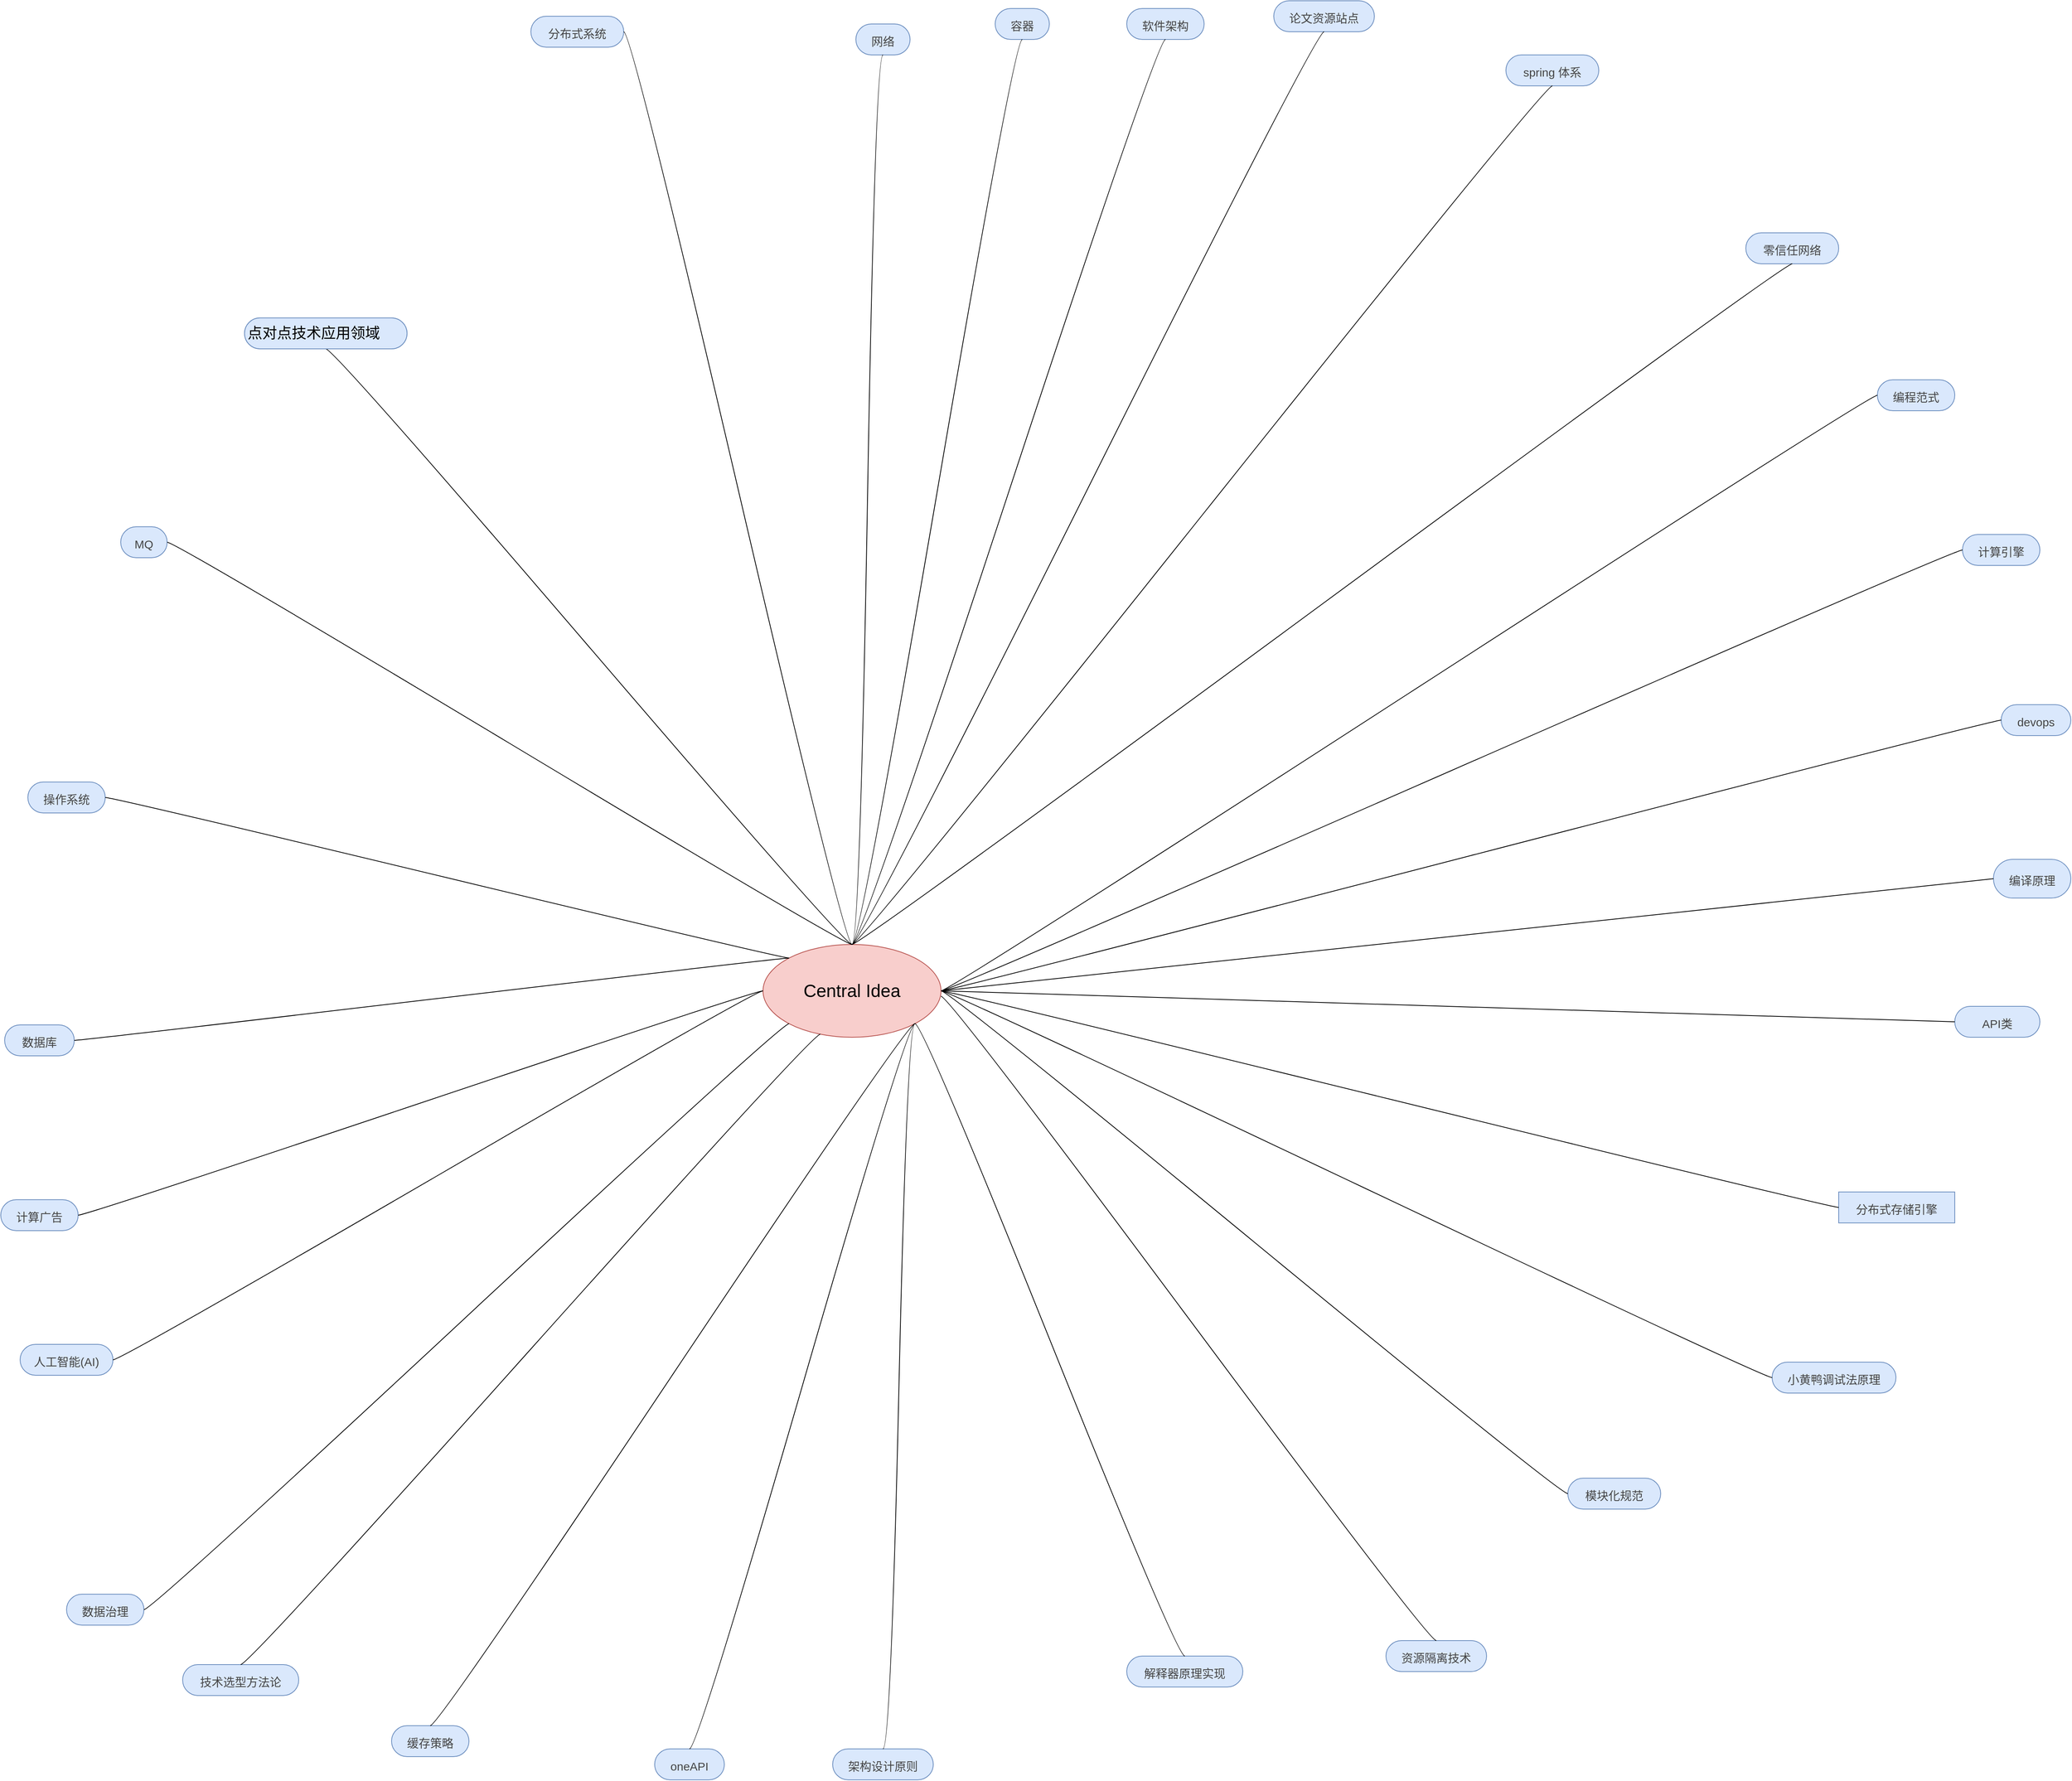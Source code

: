 <mxfile version="14.5.10" type="github">
  <diagram id="6a731a19-8d31-9384-78a2-239565b7b9f0" name="Page-1">
    <mxGraphModel dx="2591" dy="2448" grid="1" gridSize="10" guides="1" tooltips="1" connect="1" arrows="1" fold="1" page="1" pageScale="1" pageWidth="1169" pageHeight="827" background="#ffffff" math="0" shadow="0">
      <root>
        <mxCell id="0" />
        <mxCell id="1" parent="0" />
        <mxCell id="EWJaeOZzXr4_e9GZDVeo-1780" value="Central Idea" style="ellipse;whiteSpace=wrap;html=1;align=center;newEdgeStyle={&quot;edgeStyle&quot;:&quot;entityRelationEdgeStyle&quot;,&quot;startArrow&quot;:&quot;none&quot;,&quot;endArrow&quot;:&quot;none&quot;,&quot;segment&quot;:10,&quot;curved&quot;:1};treeFolding=1;treeMoving=1;labelBackgroundColor=none;fillColor=#f8cecc;strokeColor=#b85450;fontSize=23;" vertex="1" parent="1">
          <mxGeometry x="450" y="270" width="230" height="120" as="geometry" />
        </mxCell>
        <mxCell id="EWJaeOZzXr4_e9GZDVeo-1785" value="&lt;span style=&quot;color: rgb(68, 68, 68); font-size: 15px; text-align: left;&quot;&gt;编程范式&lt;/span&gt;" style="whiteSpace=wrap;html=1;rounded=1;arcSize=50;align=center;verticalAlign=middle;strokeWidth=1;autosize=1;spacing=4;treeFolding=1;treeMoving=1;newEdgeStyle={&quot;edgeStyle&quot;:&quot;entityRelationEdgeStyle&quot;,&quot;startArrow&quot;:&quot;none&quot;,&quot;endArrow&quot;:&quot;none&quot;,&quot;segment&quot;:10,&quot;curved&quot;:1};labelBackgroundColor=none;fontSize=23;fillColor=#dae8fc;strokeColor=#6c8ebf;" vertex="1" parent="1">
          <mxGeometry x="1890" y="-460" width="100" height="40" as="geometry" />
        </mxCell>
        <mxCell id="EWJaeOZzXr4_e9GZDVeo-1786" value="" style="edgeStyle=entityRelationEdgeStyle;startArrow=none;endArrow=none;segment=10;curved=1;fontSize=23;fontColor=#FF0000;exitX=1;exitY=0.5;exitDx=0;exitDy=0;" edge="1" target="EWJaeOZzXr4_e9GZDVeo-1785" parent="1" source="EWJaeOZzXr4_e9GZDVeo-1780">
          <mxGeometry relative="1" as="geometry">
            <mxPoint x="674" y="450" as="sourcePoint" />
          </mxGeometry>
        </mxCell>
        <mxCell id="EWJaeOZzXr4_e9GZDVeo-1792" value="&lt;span style=&quot;color: rgb(68 , 68 , 68) ; font-size: 15px ; text-align: left&quot;&gt;计算引擎&lt;/span&gt;" style="whiteSpace=wrap;html=1;rounded=1;arcSize=50;align=center;verticalAlign=middle;strokeWidth=1;autosize=1;spacing=4;treeFolding=1;treeMoving=1;newEdgeStyle={&quot;edgeStyle&quot;:&quot;entityRelationEdgeStyle&quot;,&quot;startArrow&quot;:&quot;none&quot;,&quot;endArrow&quot;:&quot;none&quot;,&quot;segment&quot;:10,&quot;curved&quot;:1};labelBackgroundColor=none;fontSize=23;fillColor=#dae8fc;strokeColor=#6c8ebf;" vertex="1" parent="1">
          <mxGeometry x="2000" y="-260" width="100" height="40" as="geometry" />
        </mxCell>
        <mxCell id="EWJaeOZzXr4_e9GZDVeo-1793" value="" style="edgeStyle=entityRelationEdgeStyle;startArrow=none;endArrow=none;segment=10;curved=1;fontSize=23;fontColor=#FF0000;exitX=1;exitY=0.5;exitDx=0;exitDy=0;entryX=0;entryY=0.5;entryDx=0;entryDy=0;" edge="1" parent="1" source="EWJaeOZzXr4_e9GZDVeo-1780" target="EWJaeOZzXr4_e9GZDVeo-1792">
          <mxGeometry relative="1" as="geometry">
            <mxPoint x="670" y="430" as="sourcePoint" />
            <mxPoint x="780" y="310" as="targetPoint" />
          </mxGeometry>
        </mxCell>
        <mxCell id="EWJaeOZzXr4_e9GZDVeo-1798" value="&lt;span style=&quot;color: rgb(68 , 68 , 68) ; font-size: 15px ; text-align: left&quot;&gt;编译原理&lt;br&gt;&lt;/span&gt;" style="whiteSpace=wrap;html=1;rounded=1;arcSize=50;align=center;verticalAlign=middle;strokeWidth=1;autosize=1;spacing=4;treeFolding=1;treeMoving=1;newEdgeStyle={&quot;edgeStyle&quot;:&quot;entityRelationEdgeStyle&quot;,&quot;startArrow&quot;:&quot;none&quot;,&quot;endArrow&quot;:&quot;none&quot;,&quot;segment&quot;:10,&quot;curved&quot;:1};labelBackgroundColor=none;fontSize=23;fillColor=#dae8fc;strokeColor=#6c8ebf;" vertex="1" parent="1">
          <mxGeometry x="2040" y="160" width="100" height="50" as="geometry" />
        </mxCell>
        <mxCell id="EWJaeOZzXr4_e9GZDVeo-1799" value="" style="edgeStyle=entityRelationEdgeStyle;startArrow=none;endArrow=none;segment=10;curved=1;fontSize=23;fontColor=#FF0000;exitX=1;exitY=0.5;exitDx=0;exitDy=0;entryX=0;entryY=0.5;entryDx=0;entryDy=0;" edge="1" parent="1" target="EWJaeOZzXr4_e9GZDVeo-1798" source="EWJaeOZzXr4_e9GZDVeo-1780">
          <mxGeometry relative="1" as="geometry">
            <mxPoint x="660" y="450" as="sourcePoint" />
            <mxPoint x="800" y="610" as="targetPoint" />
          </mxGeometry>
        </mxCell>
        <mxCell id="EWJaeOZzXr4_e9GZDVeo-1800" value="&lt;span style=&quot;color: rgb(68 , 68 , 68) ; font-size: 15px ; text-align: left&quot;&gt;API类&lt;/span&gt;" style="whiteSpace=wrap;html=1;rounded=1;arcSize=50;align=center;verticalAlign=middle;strokeWidth=1;autosize=1;spacing=4;treeFolding=1;treeMoving=1;newEdgeStyle={&quot;edgeStyle&quot;:&quot;entityRelationEdgeStyle&quot;,&quot;startArrow&quot;:&quot;none&quot;,&quot;endArrow&quot;:&quot;none&quot;,&quot;segment&quot;:10,&quot;curved&quot;:1};labelBackgroundColor=none;fontSize=23;fillColor=#dae8fc;strokeColor=#6c8ebf;" vertex="1" parent="1">
          <mxGeometry x="1990" y="350" width="110" height="40" as="geometry" />
        </mxCell>
        <mxCell id="EWJaeOZzXr4_e9GZDVeo-1801" value="" style="edgeStyle=entityRelationEdgeStyle;startArrow=none;endArrow=none;segment=10;curved=1;fontSize=23;fontColor=#FF0000;exitX=1;exitY=0.5;exitDx=0;exitDy=0;entryX=0;entryY=0.5;entryDx=0;entryDy=0;" edge="1" parent="1" target="EWJaeOZzXr4_e9GZDVeo-1800" source="EWJaeOZzXr4_e9GZDVeo-1780">
          <mxGeometry relative="1" as="geometry">
            <mxPoint x="660" y="450" as="sourcePoint" />
            <mxPoint x="790" y="650" as="targetPoint" />
          </mxGeometry>
        </mxCell>
        <mxCell id="EWJaeOZzXr4_e9GZDVeo-1802" value="&lt;span style=&quot;color: rgb(68 , 68 , 68) ; font-size: 15px ; text-align: left&quot;&gt;分布式存储引擎&lt;/span&gt;" style="whiteSpace=wrap;html=1;rounded=1;arcSize=0;align=center;verticalAlign=middle;strokeWidth=1;autosize=1;spacing=4;treeFolding=1;treeMoving=1;newEdgeStyle={&quot;edgeStyle&quot;:&quot;entityRelationEdgeStyle&quot;,&quot;startArrow&quot;:&quot;none&quot;,&quot;endArrow&quot;:&quot;none&quot;,&quot;segment&quot;:10,&quot;curved&quot;:1};labelBackgroundColor=none;fontSize=23;fillColor=#dae8fc;strokeColor=#6c8ebf;" vertex="1" parent="1">
          <mxGeometry x="1840" y="590" width="150" height="40" as="geometry" />
        </mxCell>
        <mxCell id="EWJaeOZzXr4_e9GZDVeo-1803" value="" style="edgeStyle=entityRelationEdgeStyle;startArrow=none;endArrow=none;segment=10;curved=1;fontSize=23;fontColor=#FF0000;exitX=1;exitY=0.5;exitDx=0;exitDy=0;entryX=0;entryY=0.5;entryDx=0;entryDy=0;" edge="1" parent="1" target="EWJaeOZzXr4_e9GZDVeo-1802" source="EWJaeOZzXr4_e9GZDVeo-1780">
          <mxGeometry relative="1" as="geometry">
            <mxPoint x="660" y="620" as="sourcePoint" />
            <mxPoint x="780" y="660" as="targetPoint" />
          </mxGeometry>
        </mxCell>
        <mxCell id="EWJaeOZzXr4_e9GZDVeo-1805" value="&lt;span style=&quot;color: rgb(68 , 68 , 68) ; font-size: 15px ; text-align: left&quot;&gt;devops&lt;/span&gt;" style="whiteSpace=wrap;html=1;rounded=1;arcSize=50;align=center;verticalAlign=middle;strokeWidth=1;autosize=1;spacing=4;treeFolding=1;treeMoving=1;newEdgeStyle={&quot;edgeStyle&quot;:&quot;entityRelationEdgeStyle&quot;,&quot;startArrow&quot;:&quot;none&quot;,&quot;endArrow&quot;:&quot;none&quot;,&quot;segment&quot;:10,&quot;curved&quot;:1};labelBackgroundColor=none;fontSize=23;fillColor=#dae8fc;strokeColor=#6c8ebf;" vertex="1" parent="1">
          <mxGeometry x="2050" y="-40" width="90" height="40" as="geometry" />
        </mxCell>
        <mxCell id="EWJaeOZzXr4_e9GZDVeo-1806" value="" style="edgeStyle=entityRelationEdgeStyle;startArrow=none;endArrow=none;segment=10;curved=1;fontSize=23;fontColor=#FF0000;exitX=1;exitY=0.5;exitDx=0;exitDy=0;entryX=0;entryY=0.5;entryDx=0;entryDy=0;" edge="1" parent="1" target="EWJaeOZzXr4_e9GZDVeo-1805" source="EWJaeOZzXr4_e9GZDVeo-1780">
          <mxGeometry relative="1" as="geometry">
            <mxPoint x="700" y="460" as="sourcePoint" />
            <mxPoint x="820" y="500" as="targetPoint" />
          </mxGeometry>
        </mxCell>
        <mxCell id="EWJaeOZzXr4_e9GZDVeo-1810" value="&lt;span style=&quot;color: rgb(68 , 68 , 68) ; font-size: 15px ; text-align: left&quot;&gt;资源隔离技术&lt;br&gt;&lt;/span&gt;" style="whiteSpace=wrap;html=1;rounded=1;arcSize=50;align=center;verticalAlign=middle;strokeWidth=1;autosize=1;spacing=4;treeFolding=1;treeMoving=1;newEdgeStyle={&quot;edgeStyle&quot;:&quot;entityRelationEdgeStyle&quot;,&quot;startArrow&quot;:&quot;none&quot;,&quot;endArrow&quot;:&quot;none&quot;,&quot;segment&quot;:10,&quot;curved&quot;:1};labelBackgroundColor=none;fontSize=23;fillColor=#dae8fc;strokeColor=#6c8ebf;" vertex="1" parent="1">
          <mxGeometry x="1255" y="1170" width="130" height="40" as="geometry" />
        </mxCell>
        <mxCell id="EWJaeOZzXr4_e9GZDVeo-1811" value="" style="edgeStyle=entityRelationEdgeStyle;startArrow=none;endArrow=none;segment=10;curved=1;fontSize=23;fontColor=#FF0000;exitX=1;exitY=0.558;exitDx=0;exitDy=0;entryX=0.5;entryY=0;entryDx=0;entryDy=0;exitPerimeter=0;" edge="1" parent="1" target="EWJaeOZzXr4_e9GZDVeo-1810" source="EWJaeOZzXr4_e9GZDVeo-1780">
          <mxGeometry relative="1" as="geometry">
            <mxPoint x="689.997" y="539.996" as="sourcePoint" />
            <mxPoint x="810.0" y="785.14" as="targetPoint" />
          </mxGeometry>
        </mxCell>
        <mxCell id="EWJaeOZzXr4_e9GZDVeo-1812" value="&lt;span style=&quot;color: rgb(68 , 68 , 68) ; font-size: 15px ; text-align: left&quot;&gt;模块化规范&lt;br&gt;&lt;/span&gt;" style="whiteSpace=wrap;html=1;rounded=1;arcSize=50;align=center;verticalAlign=middle;strokeWidth=1;autosize=1;spacing=4;treeFolding=1;treeMoving=1;newEdgeStyle={&quot;edgeStyle&quot;:&quot;entityRelationEdgeStyle&quot;,&quot;startArrow&quot;:&quot;none&quot;,&quot;endArrow&quot;:&quot;none&quot;,&quot;segment&quot;:10,&quot;curved&quot;:1};labelBackgroundColor=none;fontSize=23;fillColor=#dae8fc;strokeColor=#6c8ebf;" vertex="1" parent="1">
          <mxGeometry x="1490" y="960" width="120" height="40" as="geometry" />
        </mxCell>
        <mxCell id="EWJaeOZzXr4_e9GZDVeo-1813" value="" style="edgeStyle=entityRelationEdgeStyle;startArrow=none;endArrow=none;segment=10;curved=1;fontSize=23;fontColor=#FF0000;exitX=1;exitY=0.5;exitDx=0;exitDy=0;entryX=0;entryY=0.5;entryDx=0;entryDy=0;" edge="1" parent="1" target="EWJaeOZzXr4_e9GZDVeo-1812" source="EWJaeOZzXr4_e9GZDVeo-1780">
          <mxGeometry relative="1" as="geometry">
            <mxPoint x="680.0" y="510.0" as="sourcePoint" />
            <mxPoint x="791.9" y="991" as="targetPoint" />
          </mxGeometry>
        </mxCell>
        <mxCell id="EWJaeOZzXr4_e9GZDVeo-1815" value="&lt;span style=&quot;color: rgb(68 , 68 , 68) ; font-size: 15px ; text-align: left&quot;&gt;小黄鸭调试法原理&lt;/span&gt;" style="whiteSpace=wrap;html=1;rounded=1;arcSize=50;align=center;verticalAlign=middle;strokeWidth=1;autosize=1;spacing=4;treeFolding=1;treeMoving=1;newEdgeStyle={&quot;edgeStyle&quot;:&quot;entityRelationEdgeStyle&quot;,&quot;startArrow&quot;:&quot;none&quot;,&quot;endArrow&quot;:&quot;none&quot;,&quot;segment&quot;:10,&quot;curved&quot;:1};labelBackgroundColor=none;fontSize=23;fillColor=#dae8fc;strokeColor=#6c8ebf;" vertex="1" parent="1">
          <mxGeometry x="1754" y="810" width="160" height="40" as="geometry" />
        </mxCell>
        <mxCell id="EWJaeOZzXr4_e9GZDVeo-1816" value="" style="edgeStyle=entityRelationEdgeStyle;startArrow=none;endArrow=none;segment=10;curved=1;fontSize=23;fontColor=#FF0000;exitX=1;exitY=0.5;exitDx=0;exitDy=0;entryX=0;entryY=0.5;entryDx=0;entryDy=0;" edge="1" parent="1" target="EWJaeOZzXr4_e9GZDVeo-1815" source="EWJaeOZzXr4_e9GZDVeo-1780">
          <mxGeometry relative="1" as="geometry">
            <mxPoint x="330.0" y="730" as="sourcePoint" />
            <mxPoint x="532.07" y="838.96" as="targetPoint" />
          </mxGeometry>
        </mxCell>
        <mxCell id="EWJaeOZzXr4_e9GZDVeo-1817" value="&lt;span style=&quot;color: rgb(68 , 68 , 68) ; font-size: 15px ; text-align: left&quot;&gt;架构设计原则&lt;br&gt;&lt;/span&gt;" style="whiteSpace=wrap;html=1;rounded=1;arcSize=50;align=center;verticalAlign=middle;strokeWidth=1;autosize=1;spacing=4;treeFolding=1;treeMoving=1;newEdgeStyle={&quot;edgeStyle&quot;:&quot;entityRelationEdgeStyle&quot;,&quot;startArrow&quot;:&quot;none&quot;,&quot;endArrow&quot;:&quot;none&quot;,&quot;segment&quot;:10,&quot;curved&quot;:1};labelBackgroundColor=none;fontSize=23;fillColor=#dae8fc;strokeColor=#6c8ebf;fontStyle=0" vertex="1" parent="1">
          <mxGeometry x="540.0" y="1310" width="130" height="40" as="geometry" />
        </mxCell>
        <mxCell id="EWJaeOZzXr4_e9GZDVeo-1818" value="" style="edgeStyle=entityRelationEdgeStyle;startArrow=none;endArrow=none;segment=10;curved=1;fontSize=23;fontColor=#FF0000;exitX=1;exitY=1;exitDx=0;exitDy=0;entryX=0.5;entryY=0;entryDx=0;entryDy=0;" edge="1" parent="1" target="EWJaeOZzXr4_e9GZDVeo-1817" source="EWJaeOZzXr4_e9GZDVeo-1780">
          <mxGeometry relative="1" as="geometry">
            <mxPoint x="329.997" y="718.996" as="sourcePoint" />
            <mxPoint x="573.68" y="806.57" as="targetPoint" />
          </mxGeometry>
        </mxCell>
        <mxCell id="EWJaeOZzXr4_e9GZDVeo-1819" value="&lt;span style=&quot;color: rgb(68 , 68 , 68) ; font-size: 15px ; text-align: left&quot;&gt;解释器原理实现&lt;/span&gt;" style="whiteSpace=wrap;html=1;rounded=1;arcSize=50;align=center;verticalAlign=middle;strokeWidth=1;autosize=1;spacing=4;treeFolding=1;treeMoving=1;newEdgeStyle={&quot;edgeStyle&quot;:&quot;entityRelationEdgeStyle&quot;,&quot;startArrow&quot;:&quot;none&quot;,&quot;endArrow&quot;:&quot;none&quot;,&quot;segment&quot;:10,&quot;curved&quot;:1};labelBackgroundColor=none;fontSize=23;fillColor=#dae8fc;strokeColor=#6c8ebf;" vertex="1" parent="1">
          <mxGeometry x="920" y="1190" width="150" height="40" as="geometry" />
        </mxCell>
        <mxCell id="EWJaeOZzXr4_e9GZDVeo-1820" value="" style="edgeStyle=entityRelationEdgeStyle;startArrow=none;endArrow=none;segment=10;curved=1;fontSize=23;fontColor=#FF0000;exitX=1;exitY=1;exitDx=0;exitDy=0;entryX=0.5;entryY=0;entryDx=0;entryDy=0;" edge="1" parent="1" target="EWJaeOZzXr4_e9GZDVeo-1819" source="EWJaeOZzXr4_e9GZDVeo-1780">
          <mxGeometry relative="1" as="geometry">
            <mxPoint x="649.997" y="519.996" as="sourcePoint" />
            <mxPoint x="713.68" y="957.57" as="targetPoint" />
          </mxGeometry>
        </mxCell>
        <mxCell id="EWJaeOZzXr4_e9GZDVeo-1821" value="&lt;span style=&quot;color: rgb(68 , 68 , 68) ; font-size: 15px ; text-align: left&quot;&gt;oneAPI&lt;br&gt;&lt;/span&gt;" style="whiteSpace=wrap;html=1;rounded=1;arcSize=50;align=center;verticalAlign=middle;strokeWidth=1;autosize=1;spacing=4;treeFolding=1;treeMoving=1;newEdgeStyle={&quot;edgeStyle&quot;:&quot;entityRelationEdgeStyle&quot;,&quot;startArrow&quot;:&quot;none&quot;,&quot;endArrow&quot;:&quot;none&quot;,&quot;segment&quot;:10,&quot;curved&quot;:1};labelBackgroundColor=none;fontSize=23;fillColor=#dae8fc;strokeColor=#6c8ebf;" vertex="1" parent="1">
          <mxGeometry x="310" y="1310" width="90" height="40" as="geometry" />
        </mxCell>
        <mxCell id="EWJaeOZzXr4_e9GZDVeo-1822" value="" style="edgeStyle=entityRelationEdgeStyle;startArrow=none;endArrow=none;segment=10;curved=1;fontSize=23;fontColor=#FF0000;exitX=1;exitY=1;exitDx=0;exitDy=0;entryX=0.5;entryY=0;entryDx=0;entryDy=0;" edge="1" parent="1" target="EWJaeOZzXr4_e9GZDVeo-1821" source="EWJaeOZzXr4_e9GZDVeo-1780">
          <mxGeometry relative="1" as="geometry">
            <mxPoint x="169.997" y="799.996" as="sourcePoint" />
            <mxPoint x="433.68" y="907.57" as="targetPoint" />
          </mxGeometry>
        </mxCell>
        <mxCell id="EWJaeOZzXr4_e9GZDVeo-1823" value="&lt;span style=&quot;color: rgb(68 , 68 , 68) ; font-size: 15px ; text-align: left&quot;&gt;缓存策略&lt;br&gt;&lt;/span&gt;" style="whiteSpace=wrap;html=1;rounded=1;arcSize=50;align=center;verticalAlign=middle;strokeWidth=1;autosize=1;spacing=4;treeFolding=1;treeMoving=1;newEdgeStyle={&quot;edgeStyle&quot;:&quot;entityRelationEdgeStyle&quot;,&quot;startArrow&quot;:&quot;none&quot;,&quot;endArrow&quot;:&quot;none&quot;,&quot;segment&quot;:10,&quot;curved&quot;:1};labelBackgroundColor=none;fontSize=23;fillColor=#dae8fc;strokeColor=#6c8ebf;" vertex="1" parent="1">
          <mxGeometry x="-30" y="1280" width="100" height="40" as="geometry" />
        </mxCell>
        <mxCell id="EWJaeOZzXr4_e9GZDVeo-1824" value="" style="edgeStyle=entityRelationEdgeStyle;startArrow=none;endArrow=none;segment=10;curved=1;fontSize=23;fontColor=#FF0000;entryX=0.5;entryY=0;entryDx=0;entryDy=0;exitX=1;exitY=1;exitDx=0;exitDy=0;" edge="1" parent="1" target="EWJaeOZzXr4_e9GZDVeo-1823" source="EWJaeOZzXr4_e9GZDVeo-1780">
          <mxGeometry relative="1" as="geometry">
            <mxPoint x="310" y="600" as="sourcePoint" />
            <mxPoint x="900" y="580" as="targetPoint" />
          </mxGeometry>
        </mxCell>
        <mxCell id="EWJaeOZzXr4_e9GZDVeo-1853" value="&lt;span style=&quot;color: rgb(68 , 68 , 68) ; font-size: 15px ; text-align: left&quot;&gt;技术选型方法论&lt;br&gt;&lt;/span&gt;" style="whiteSpace=wrap;html=1;rounded=1;arcSize=50;align=center;verticalAlign=middle;strokeWidth=1;autosize=1;spacing=4;treeFolding=1;treeMoving=1;newEdgeStyle={&quot;edgeStyle&quot;:&quot;entityRelationEdgeStyle&quot;,&quot;startArrow&quot;:&quot;none&quot;,&quot;endArrow&quot;:&quot;none&quot;,&quot;segment&quot;:10,&quot;curved&quot;:1};labelBackgroundColor=none;fontSize=23;fillColor=#dae8fc;strokeColor=#6c8ebf;" vertex="1" parent="1">
          <mxGeometry x="-300" y="1201" width="150" height="40" as="geometry" />
        </mxCell>
        <mxCell id="EWJaeOZzXr4_e9GZDVeo-1854" value="" style="edgeStyle=entityRelationEdgeStyle;startArrow=none;endArrow=none;segment=10;curved=1;fontSize=23;fontColor=#FF0000;entryX=0.5;entryY=0;entryDx=0;entryDy=0;exitX=0.322;exitY=0.967;exitDx=0;exitDy=0;exitPerimeter=0;" edge="1" parent="1" target="EWJaeOZzXr4_e9GZDVeo-1853" source="EWJaeOZzXr4_e9GZDVeo-1780">
          <mxGeometry relative="1" as="geometry">
            <mxPoint x="443.683" y="479.996" as="sourcePoint" />
            <mxPoint x="630" y="519.14" as="targetPoint" />
          </mxGeometry>
        </mxCell>
        <mxCell id="EWJaeOZzXr4_e9GZDVeo-1855" value="&lt;span style=&quot;color: rgb(68 , 68 , 68) ; font-size: 15px ; text-align: left&quot;&gt;数据治理&lt;br&gt;&lt;/span&gt;" style="whiteSpace=wrap;html=1;rounded=1;arcSize=50;align=center;verticalAlign=middle;strokeWidth=1;autosize=1;spacing=4;treeFolding=1;treeMoving=1;newEdgeStyle={&quot;edgeStyle&quot;:&quot;entityRelationEdgeStyle&quot;,&quot;startArrow&quot;:&quot;none&quot;,&quot;endArrow&quot;:&quot;none&quot;,&quot;segment&quot;:10,&quot;curved&quot;:1};labelBackgroundColor=none;fontSize=23;fillColor=#dae8fc;strokeColor=#6c8ebf;" vertex="1" parent="1">
          <mxGeometry x="-450" y="1110" width="100" height="40" as="geometry" />
        </mxCell>
        <mxCell id="EWJaeOZzXr4_e9GZDVeo-1856" value="" style="edgeStyle=entityRelationEdgeStyle;startArrow=none;endArrow=none;segment=10;curved=1;fontSize=23;fontColor=#FF0000;entryX=1;entryY=0.5;entryDx=0;entryDy=0;exitX=0;exitY=1;exitDx=0;exitDy=0;" edge="1" parent="1" target="EWJaeOZzXr4_e9GZDVeo-1855" source="EWJaeOZzXr4_e9GZDVeo-1780">
          <mxGeometry relative="1" as="geometry">
            <mxPoint x="326.317" y="249.996" as="sourcePoint" />
            <mxPoint x="600" y="367.57" as="targetPoint" />
          </mxGeometry>
        </mxCell>
        <mxCell id="EWJaeOZzXr4_e9GZDVeo-1857" value="&lt;span style=&quot;color: rgb(68 , 68 , 68) ; font-size: 15px ; text-align: left&quot;&gt;人工智能(AI)&lt;br&gt;&lt;/span&gt;" style="whiteSpace=wrap;html=1;rounded=1;arcSize=50;align=center;verticalAlign=middle;strokeWidth=1;autosize=1;spacing=4;treeFolding=1;treeMoving=1;newEdgeStyle={&quot;edgeStyle&quot;:&quot;entityRelationEdgeStyle&quot;,&quot;startArrow&quot;:&quot;none&quot;,&quot;endArrow&quot;:&quot;none&quot;,&quot;segment&quot;:10,&quot;curved&quot;:1};labelBackgroundColor=none;fontSize=23;fillColor=#dae8fc;strokeColor=#6c8ebf;" vertex="1" parent="1">
          <mxGeometry x="-510" y="787" width="120" height="40" as="geometry" />
        </mxCell>
        <mxCell id="EWJaeOZzXr4_e9GZDVeo-1858" value="" style="edgeStyle=entityRelationEdgeStyle;startArrow=none;endArrow=none;segment=10;curved=1;fontSize=23;fontColor=#FF0000;entryX=1;entryY=0.5;entryDx=0;entryDy=0;exitX=0;exitY=0.5;exitDx=0;exitDy=0;" edge="1" parent="1" target="EWJaeOZzXr4_e9GZDVeo-1857" source="EWJaeOZzXr4_e9GZDVeo-1780">
          <mxGeometry relative="1" as="geometry">
            <mxPoint x="336.317" y="182.426" as="sourcePoint" />
            <mxPoint x="610" y="300" as="targetPoint" />
          </mxGeometry>
        </mxCell>
        <mxCell id="EWJaeOZzXr4_e9GZDVeo-1859" value="&lt;span style=&quot;color: rgb(68 , 68 , 68) ; font-size: 15px ; text-align: left&quot;&gt;计算广告&lt;br&gt;&lt;/span&gt;" style="whiteSpace=wrap;html=1;rounded=1;arcSize=50;align=center;verticalAlign=middle;strokeWidth=1;autosize=1;spacing=4;treeFolding=1;treeMoving=1;newEdgeStyle={&quot;edgeStyle&quot;:&quot;entityRelationEdgeStyle&quot;,&quot;startArrow&quot;:&quot;none&quot;,&quot;endArrow&quot;:&quot;none&quot;,&quot;segment&quot;:10,&quot;curved&quot;:1};labelBackgroundColor=none;fontSize=23;fillColor=#dae8fc;strokeColor=#6c8ebf;" vertex="1" parent="1">
          <mxGeometry x="-535" y="600" width="100" height="40" as="geometry" />
        </mxCell>
        <mxCell id="EWJaeOZzXr4_e9GZDVeo-1860" value="" style="edgeStyle=entityRelationEdgeStyle;startArrow=none;endArrow=none;segment=10;curved=1;fontSize=23;fontColor=#FF0000;entryX=1;entryY=0.5;entryDx=0;entryDy=0;exitX=0;exitY=0.5;exitDx=0;exitDy=0;" edge="1" parent="1" target="EWJaeOZzXr4_e9GZDVeo-1859" source="EWJaeOZzXr4_e9GZDVeo-1780">
          <mxGeometry relative="1" as="geometry">
            <mxPoint x="490" y="432" as="sourcePoint" />
            <mxPoint x="660" y="66.0" as="targetPoint" />
          </mxGeometry>
        </mxCell>
        <mxCell id="EWJaeOZzXr4_e9GZDVeo-1861" value="&lt;span style=&quot;color: rgb(68 , 68 , 68) ; font-size: 15px ; text-align: left&quot;&gt;数据库&lt;br&gt;&lt;/span&gt;" style="whiteSpace=wrap;html=1;rounded=1;arcSize=50;align=center;verticalAlign=middle;strokeWidth=1;autosize=1;spacing=4;treeFolding=1;treeMoving=1;newEdgeStyle={&quot;edgeStyle&quot;:&quot;entityRelationEdgeStyle&quot;,&quot;startArrow&quot;:&quot;none&quot;,&quot;endArrow&quot;:&quot;none&quot;,&quot;segment&quot;:10,&quot;curved&quot;:1};labelBackgroundColor=none;fontSize=23;fillColor=#dae8fc;strokeColor=#6c8ebf;" vertex="1" parent="1">
          <mxGeometry x="-530" y="374.0" width="90" height="40" as="geometry" />
        </mxCell>
        <mxCell id="EWJaeOZzXr4_e9GZDVeo-1862" value="" style="edgeStyle=entityRelationEdgeStyle;startArrow=none;endArrow=none;segment=10;curved=1;fontSize=23;fontColor=#FF0000;entryX=1;entryY=0.5;entryDx=0;entryDy=0;exitX=0;exitY=0;exitDx=0;exitDy=0;" edge="1" parent="1" target="EWJaeOZzXr4_e9GZDVeo-1861" source="EWJaeOZzXr4_e9GZDVeo-1780">
          <mxGeometry relative="1" as="geometry">
            <mxPoint x="430" y="460" as="sourcePoint" />
            <mxPoint x="610" y="-100.0" as="targetPoint" />
          </mxGeometry>
        </mxCell>
        <mxCell id="EWJaeOZzXr4_e9GZDVeo-1865" value="&lt;span style=&quot;color: rgb(68 , 68 , 68) ; font-size: 15px ; text-align: left&quot;&gt;分布式系统&lt;br&gt;&lt;/span&gt;" style="whiteSpace=wrap;html=1;rounded=1;arcSize=50;align=center;verticalAlign=middle;strokeWidth=1;autosize=1;spacing=4;treeFolding=1;treeMoving=1;newEdgeStyle={&quot;edgeStyle&quot;:&quot;entityRelationEdgeStyle&quot;,&quot;startArrow&quot;:&quot;none&quot;,&quot;endArrow&quot;:&quot;none&quot;,&quot;segment&quot;:10,&quot;curved&quot;:1};labelBackgroundColor=none;fontSize=23;fillColor=#dae8fc;strokeColor=#6c8ebf;" vertex="1" parent="1">
          <mxGeometry x="150" y="-930" width="120" height="40" as="geometry" />
        </mxCell>
        <mxCell id="EWJaeOZzXr4_e9GZDVeo-1866" value="" style="edgeStyle=entityRelationEdgeStyle;startArrow=none;endArrow=none;segment=10;curved=1;fontSize=23;fontColor=#FF0000;entryX=1;entryY=0.5;entryDx=0;entryDy=0;exitX=0.5;exitY=0;exitDx=0;exitDy=0;" edge="1" parent="1" source="EWJaeOZzXr4_e9GZDVeo-1780" target="EWJaeOZzXr4_e9GZDVeo-1865">
          <mxGeometry relative="1" as="geometry">
            <mxPoint x="545" y="360" as="sourcePoint" />
            <mxPoint x="170" y="110" as="targetPoint" />
          </mxGeometry>
        </mxCell>
        <mxCell id="EWJaeOZzXr4_e9GZDVeo-1867" value="&lt;span style=&quot;color: rgb(68 , 68 , 68) ; font-size: 15px ; text-align: left&quot;&gt;MQ&lt;br&gt;&lt;/span&gt;" style="whiteSpace=wrap;html=1;rounded=1;arcSize=50;align=center;verticalAlign=middle;strokeWidth=1;autosize=1;spacing=4;treeFolding=1;treeMoving=1;newEdgeStyle={&quot;edgeStyle&quot;:&quot;entityRelationEdgeStyle&quot;,&quot;startArrow&quot;:&quot;none&quot;,&quot;endArrow&quot;:&quot;none&quot;,&quot;segment&quot;:10,&quot;curved&quot;:1};labelBackgroundColor=none;fontSize=23;fillColor=#dae8fc;strokeColor=#6c8ebf;" vertex="1" parent="1">
          <mxGeometry x="-380" y="-270.0" width="60" height="40" as="geometry" />
        </mxCell>
        <mxCell id="EWJaeOZzXr4_e9GZDVeo-1868" value="" style="edgeStyle=entityRelationEdgeStyle;startArrow=none;endArrow=none;segment=10;curved=1;fontSize=23;fontColor=#FF0000;entryX=1;entryY=0.5;entryDx=0;entryDy=0;exitX=0.5;exitY=0;exitDx=0;exitDy=0;" edge="1" parent="1" target="EWJaeOZzXr4_e9GZDVeo-1867" source="EWJaeOZzXr4_e9GZDVeo-1780">
          <mxGeometry relative="1" as="geometry">
            <mxPoint x="685" y="310" as="sourcePoint" />
            <mxPoint x="310" y="60" as="targetPoint" />
          </mxGeometry>
        </mxCell>
        <mxCell id="EWJaeOZzXr4_e9GZDVeo-1869" value="&lt;span style=&quot;color: rgb(68 , 68 , 68) ; font-size: 15px ; text-align: left&quot;&gt;网络&lt;br&gt;&lt;/span&gt;" style="whiteSpace=wrap;html=1;rounded=1;arcSize=50;align=center;verticalAlign=middle;strokeWidth=1;autosize=1;spacing=4;treeFolding=1;treeMoving=1;newEdgeStyle={&quot;edgeStyle&quot;:&quot;entityRelationEdgeStyle&quot;,&quot;startArrow&quot;:&quot;none&quot;,&quot;endArrow&quot;:&quot;none&quot;,&quot;segment&quot;:10,&quot;curved&quot;:1};labelBackgroundColor=none;fontSize=23;fillColor=#dae8fc;strokeColor=#6c8ebf;" vertex="1" parent="1">
          <mxGeometry x="570" y="-920" width="70" height="40" as="geometry" />
        </mxCell>
        <mxCell id="EWJaeOZzXr4_e9GZDVeo-1870" value="" style="edgeStyle=entityRelationEdgeStyle;startArrow=none;endArrow=none;segment=10;curved=1;fontSize=23;fontColor=#FF0000;entryX=0.5;entryY=1;entryDx=0;entryDy=0;exitX=0.5;exitY=0;exitDx=0;exitDy=0;" edge="1" parent="1" target="EWJaeOZzXr4_e9GZDVeo-1869" source="EWJaeOZzXr4_e9GZDVeo-1780">
          <mxGeometry relative="1" as="geometry">
            <mxPoint x="805" y="260" as="sourcePoint" />
            <mxPoint x="430" y="10" as="targetPoint" />
          </mxGeometry>
        </mxCell>
        <mxCell id="EWJaeOZzXr4_e9GZDVeo-1871" value="&lt;span style=&quot;color: rgb(68 , 68 , 68) ; font-size: 15px ; text-align: left&quot;&gt;容器&lt;br&gt;&lt;/span&gt;" style="whiteSpace=wrap;html=1;rounded=1;arcSize=50;align=center;verticalAlign=middle;strokeWidth=1;autosize=1;spacing=4;treeFolding=1;treeMoving=1;newEdgeStyle={&quot;edgeStyle&quot;:&quot;entityRelationEdgeStyle&quot;,&quot;startArrow&quot;:&quot;none&quot;,&quot;endArrow&quot;:&quot;none&quot;,&quot;segment&quot;:10,&quot;curved&quot;:1};labelBackgroundColor=none;fontSize=23;fillColor=#dae8fc;strokeColor=#6c8ebf;" vertex="1" parent="1">
          <mxGeometry x="750" y="-940" width="70" height="40" as="geometry" />
        </mxCell>
        <mxCell id="EWJaeOZzXr4_e9GZDVeo-1872" value="" style="edgeStyle=entityRelationEdgeStyle;startArrow=none;endArrow=none;segment=10;curved=1;fontSize=23;fontColor=#FF0000;entryX=0.5;entryY=1;entryDx=0;entryDy=0;exitX=0.5;exitY=0;exitDx=0;exitDy=0;" edge="1" parent="1" target="EWJaeOZzXr4_e9GZDVeo-1871" source="EWJaeOZzXr4_e9GZDVeo-1780">
          <mxGeometry relative="1" as="geometry">
            <mxPoint x="925" y="180" as="sourcePoint" />
            <mxPoint x="550" y="-70" as="targetPoint" />
          </mxGeometry>
        </mxCell>
        <mxCell id="EWJaeOZzXr4_e9GZDVeo-1877" value="&lt;span style=&quot;color: rgb(68 , 68 , 68) ; font-size: 15px ; text-align: left&quot;&gt;软件架构&lt;br&gt;&lt;/span&gt;" style="whiteSpace=wrap;html=1;rounded=1;arcSize=50;align=center;verticalAlign=middle;strokeWidth=1;autosize=1;spacing=4;treeFolding=1;treeMoving=1;newEdgeStyle={&quot;edgeStyle&quot;:&quot;entityRelationEdgeStyle&quot;,&quot;startArrow&quot;:&quot;none&quot;,&quot;endArrow&quot;:&quot;none&quot;,&quot;segment&quot;:10,&quot;curved&quot;:1};labelBackgroundColor=none;fontSize=23;fillColor=#dae8fc;strokeColor=#6c8ebf;" vertex="1" parent="1">
          <mxGeometry x="920" y="-940" width="100" height="40" as="geometry" />
        </mxCell>
        <mxCell id="EWJaeOZzXr4_e9GZDVeo-1878" value="" style="edgeStyle=entityRelationEdgeStyle;startArrow=none;endArrow=none;segment=10;curved=1;fontSize=23;fontColor=#FF0000;entryX=0.5;entryY=1;entryDx=0;entryDy=0;exitX=0.5;exitY=0;exitDx=0;exitDy=0;" edge="1" parent="1" source="EWJaeOZzXr4_e9GZDVeo-1780" target="EWJaeOZzXr4_e9GZDVeo-1877">
          <mxGeometry relative="1" as="geometry">
            <mxPoint x="545" y="360" as="sourcePoint" />
            <mxPoint x="710" y="60" as="targetPoint" />
          </mxGeometry>
        </mxCell>
        <mxCell id="EWJaeOZzXr4_e9GZDVeo-1885" value="&lt;span style=&quot;color: rgb(68 , 68 , 68) ; font-size: 15px ; text-align: left&quot;&gt;操作系统&lt;br&gt;&lt;/span&gt;" style="whiteSpace=wrap;html=1;rounded=1;arcSize=50;align=center;verticalAlign=middle;strokeWidth=1;autosize=1;spacing=4;treeFolding=1;treeMoving=1;newEdgeStyle={&quot;edgeStyle&quot;:&quot;entityRelationEdgeStyle&quot;,&quot;startArrow&quot;:&quot;none&quot;,&quot;endArrow&quot;:&quot;none&quot;,&quot;segment&quot;:10,&quot;curved&quot;:1};labelBackgroundColor=none;fontSize=23;fillColor=#dae8fc;strokeColor=#6c8ebf;" vertex="1" parent="1">
          <mxGeometry x="-500" y="60.0" width="100" height="40" as="geometry" />
        </mxCell>
        <mxCell id="EWJaeOZzXr4_e9GZDVeo-1886" value="" style="edgeStyle=entityRelationEdgeStyle;startArrow=none;endArrow=none;segment=10;curved=1;fontSize=23;fontColor=#FF0000;entryX=1;entryY=0.5;entryDx=0;entryDy=0;exitX=0;exitY=0;exitDx=0;exitDy=0;" edge="1" parent="1" target="EWJaeOZzXr4_e9GZDVeo-1885" source="EWJaeOZzXr4_e9GZDVeo-1780">
          <mxGeometry relative="1" as="geometry">
            <mxPoint x="1255" y="315" as="sourcePoint" />
            <mxPoint x="880" y="65" as="targetPoint" />
          </mxGeometry>
        </mxCell>
        <mxCell id="EWJaeOZzXr4_e9GZDVeo-1887" value="&lt;span style=&quot;color: rgb(68 , 68 , 68) ; font-size: 15px ; text-align: left&quot;&gt;零信任网络&lt;br&gt;&lt;/span&gt;" style="whiteSpace=wrap;html=1;rounded=1;arcSize=50;align=center;verticalAlign=middle;strokeWidth=1;autosize=1;spacing=4;treeFolding=1;treeMoving=1;newEdgeStyle={&quot;edgeStyle&quot;:&quot;entityRelationEdgeStyle&quot;,&quot;startArrow&quot;:&quot;none&quot;,&quot;endArrow&quot;:&quot;none&quot;,&quot;segment&quot;:10,&quot;curved&quot;:1};labelBackgroundColor=none;fontSize=23;fillColor=#dae8fc;strokeColor=#6c8ebf;" vertex="1" parent="1">
          <mxGeometry x="1720" y="-650" width="120" height="40" as="geometry" />
        </mxCell>
        <mxCell id="EWJaeOZzXr4_e9GZDVeo-1888" value="" style="edgeStyle=entityRelationEdgeStyle;startArrow=none;endArrow=none;segment=10;curved=1;fontSize=23;fontColor=#FF0000;entryX=0.5;entryY=1;entryDx=0;entryDy=0;exitX=0.5;exitY=0;exitDx=0;exitDy=0;" edge="1" parent="1" target="EWJaeOZzXr4_e9GZDVeo-1887" source="EWJaeOZzXr4_e9GZDVeo-1780">
          <mxGeometry relative="1" as="geometry">
            <mxPoint x="1195" y="450" as="sourcePoint" />
            <mxPoint x="820" y="200" as="targetPoint" />
          </mxGeometry>
        </mxCell>
        <mxCell id="EWJaeOZzXr4_e9GZDVeo-1889" value="&lt;span style=&quot;color: rgb(68 , 68 , 68) ; font-size: 15px ; text-align: left&quot;&gt;spring 体系&lt;br&gt;&lt;/span&gt;" style="whiteSpace=wrap;html=1;rounded=1;arcSize=50;align=center;verticalAlign=middle;strokeWidth=1;autosize=1;spacing=4;treeFolding=1;treeMoving=1;newEdgeStyle={&quot;edgeStyle&quot;:&quot;entityRelationEdgeStyle&quot;,&quot;startArrow&quot;:&quot;none&quot;,&quot;endArrow&quot;:&quot;none&quot;,&quot;segment&quot;:10,&quot;curved&quot;:1};labelBackgroundColor=none;fontSize=23;fillColor=#dae8fc;strokeColor=#6c8ebf;" vertex="1" parent="1">
          <mxGeometry x="1410" y="-880" width="120" height="40" as="geometry" />
        </mxCell>
        <mxCell id="EWJaeOZzXr4_e9GZDVeo-1890" value="" style="edgeStyle=entityRelationEdgeStyle;startArrow=none;endArrow=none;segment=10;curved=1;fontSize=23;fontColor=#FF0000;entryX=0.5;entryY=1;entryDx=0;entryDy=0;exitX=0.5;exitY=0;exitDx=0;exitDy=0;" edge="1" parent="1" target="EWJaeOZzXr4_e9GZDVeo-1889" source="EWJaeOZzXr4_e9GZDVeo-1780">
          <mxGeometry relative="1" as="geometry">
            <mxPoint x="1175" y="510" as="sourcePoint" />
            <mxPoint x="800" y="260" as="targetPoint" />
          </mxGeometry>
        </mxCell>
        <mxCell id="EWJaeOZzXr4_e9GZDVeo-1891" value="&lt;span style=&quot;color: rgb(68 , 68 , 68) ; font-size: 15px ; text-align: left&quot;&gt;论文资源站点&lt;br&gt;&lt;/span&gt;" style="whiteSpace=wrap;html=1;rounded=1;arcSize=50;align=center;verticalAlign=middle;strokeWidth=1;autosize=1;spacing=4;treeFolding=1;treeMoving=1;newEdgeStyle={&quot;edgeStyle&quot;:&quot;entityRelationEdgeStyle&quot;,&quot;startArrow&quot;:&quot;none&quot;,&quot;endArrow&quot;:&quot;none&quot;,&quot;segment&quot;:10,&quot;curved&quot;:1};labelBackgroundColor=none;fontSize=23;fillColor=#dae8fc;strokeColor=#6c8ebf;" vertex="1" parent="1">
          <mxGeometry x="1110" y="-950" width="130" height="40" as="geometry" />
        </mxCell>
        <mxCell id="EWJaeOZzXr4_e9GZDVeo-1892" value="" style="edgeStyle=entityRelationEdgeStyle;startArrow=none;endArrow=none;segment=10;curved=1;fontSize=23;fontColor=#FF0000;entryX=0.5;entryY=1;entryDx=0;entryDy=0;exitX=0.5;exitY=0;exitDx=0;exitDy=0;" edge="1" parent="1" target="EWJaeOZzXr4_e9GZDVeo-1891" source="EWJaeOZzXr4_e9GZDVeo-1780">
          <mxGeometry relative="1" as="geometry">
            <mxPoint x="1175" y="560" as="sourcePoint" />
            <mxPoint x="800" y="310" as="targetPoint" />
          </mxGeometry>
        </mxCell>
        <mxCell id="EWJaeOZzXr4_e9GZDVeo-1900" value="点对点技术应用领域" style="whiteSpace=wrap;rounded=1;arcSize=50;align=left;verticalAlign=middle;strokeWidth=1;autosize=1;spacing=4;treeFolding=1;treeMoving=1;newEdgeStyle={&quot;edgeStyle&quot;:&quot;entityRelationEdgeStyle&quot;,&quot;startArrow&quot;:&quot;none&quot;,&quot;endArrow&quot;:&quot;none&quot;,&quot;segment&quot;:10,&quot;curved&quot;:1};labelBackgroundColor=none;fontSize=19;fillColor=#dae8fc;strokeColor=#6c8ebf;fontStyle=0;html=1;" vertex="1" parent="1">
          <mxGeometry x="-220" y="-540" width="210" height="40" as="geometry" />
        </mxCell>
        <mxCell id="EWJaeOZzXr4_e9GZDVeo-1901" value="" style="edgeStyle=entityRelationEdgeStyle;startArrow=none;endArrow=none;segment=10;curved=1;fontSize=23;fontColor=#FF0000;exitX=0.5;exitY=0;exitDx=0;exitDy=0;entryX=0.5;entryY=1;entryDx=0;entryDy=0;" edge="1" target="EWJaeOZzXr4_e9GZDVeo-1900" parent="1" source="EWJaeOZzXr4_e9GZDVeo-1780">
          <mxGeometry relative="1" as="geometry">
            <mxPoint x="815" y="470" as="sourcePoint" />
          </mxGeometry>
        </mxCell>
        <mxCell id="EWJaeOZzXr4_e9GZDVeo-1904" value="点对点技术应用领域" style="whiteSpace=wrap;rounded=1;arcSize=50;align=left;verticalAlign=middle;strokeWidth=1;autosize=1;spacing=4;treeFolding=1;treeMoving=1;newEdgeStyle={&quot;edgeStyle&quot;:&quot;entityRelationEdgeStyle&quot;,&quot;startArrow&quot;:&quot;none&quot;,&quot;endArrow&quot;:&quot;none&quot;,&quot;segment&quot;:10,&quot;curved&quot;:1};labelBackgroundColor=none;fontSize=19;fillColor=#dae8fc;strokeColor=#6c8ebf;fontStyle=0;html=1;" vertex="1" parent="1">
          <mxGeometry x="-220" y="-540" width="210" height="40" as="geometry" />
        </mxCell>
      </root>
    </mxGraphModel>
  </diagram>
</mxfile>
